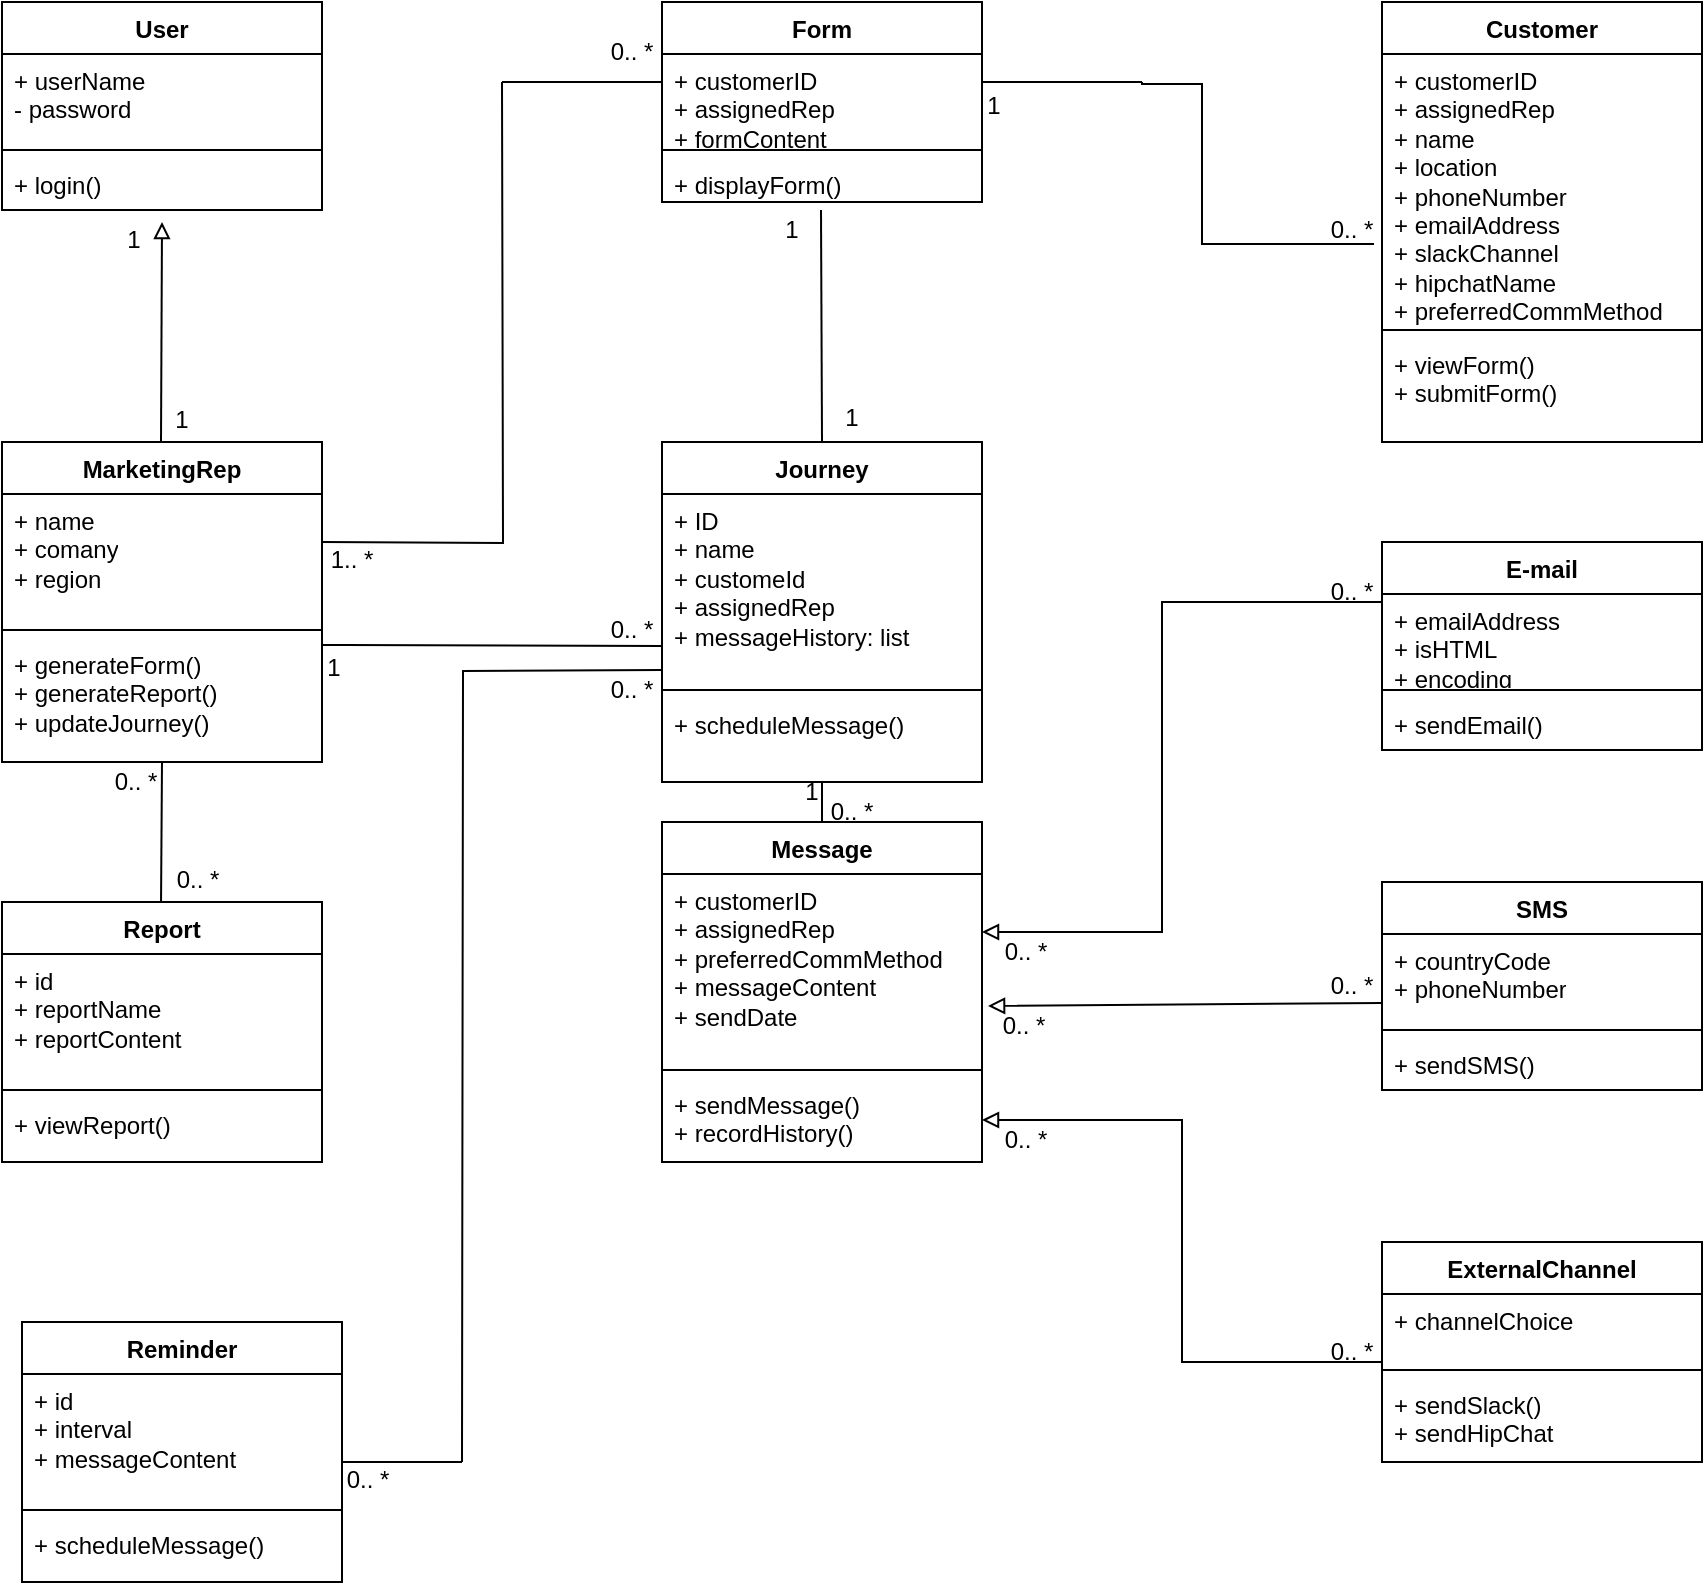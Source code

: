 <mxfile version="21.7.0" type="device">
  <diagram name="Página-1" id="13q3eHSmHgRCuUUV0wKx">
    <mxGraphModel dx="1434" dy="758" grid="1" gridSize="10" guides="1" tooltips="1" connect="1" arrows="1" fold="1" page="1" pageScale="1" pageWidth="1169" pageHeight="827" math="0" shadow="0">
      <root>
        <mxCell id="0" />
        <mxCell id="1" parent="0" />
        <mxCell id="9TtGT-7kSLPNAZYKs_DU-1" value="User" style="swimlane;fontStyle=1;align=center;verticalAlign=top;childLayout=stackLayout;horizontal=1;startSize=26;horizontalStack=0;resizeParent=1;resizeParentMax=0;resizeLast=0;collapsible=1;marginBottom=0;whiteSpace=wrap;html=1;" vertex="1" parent="1">
          <mxGeometry x="70" y="80" width="160" height="104" as="geometry" />
        </mxCell>
        <mxCell id="9TtGT-7kSLPNAZYKs_DU-2" value="+ userName&lt;br&gt;- password" style="text;strokeColor=none;fillColor=none;align=left;verticalAlign=top;spacingLeft=4;spacingRight=4;overflow=hidden;rotatable=0;points=[[0,0.5],[1,0.5]];portConstraint=eastwest;whiteSpace=wrap;html=1;" vertex="1" parent="9TtGT-7kSLPNAZYKs_DU-1">
          <mxGeometry y="26" width="160" height="44" as="geometry" />
        </mxCell>
        <mxCell id="9TtGT-7kSLPNAZYKs_DU-3" value="" style="line;strokeWidth=1;fillColor=none;align=left;verticalAlign=middle;spacingTop=-1;spacingLeft=3;spacingRight=3;rotatable=0;labelPosition=right;points=[];portConstraint=eastwest;strokeColor=inherit;" vertex="1" parent="9TtGT-7kSLPNAZYKs_DU-1">
          <mxGeometry y="70" width="160" height="8" as="geometry" />
        </mxCell>
        <mxCell id="9TtGT-7kSLPNAZYKs_DU-4" value="+ login()" style="text;strokeColor=none;fillColor=none;align=left;verticalAlign=top;spacingLeft=4;spacingRight=4;overflow=hidden;rotatable=0;points=[[0,0.5],[1,0.5]];portConstraint=eastwest;whiteSpace=wrap;html=1;" vertex="1" parent="9TtGT-7kSLPNAZYKs_DU-1">
          <mxGeometry y="78" width="160" height="26" as="geometry" />
        </mxCell>
        <mxCell id="9TtGT-7kSLPNAZYKs_DU-5" value="Form" style="swimlane;fontStyle=1;align=center;verticalAlign=top;childLayout=stackLayout;horizontal=1;startSize=26;horizontalStack=0;resizeParent=1;resizeParentMax=0;resizeLast=0;collapsible=1;marginBottom=0;whiteSpace=wrap;html=1;" vertex="1" parent="1">
          <mxGeometry x="400" y="80" width="160" height="100" as="geometry" />
        </mxCell>
        <mxCell id="9TtGT-7kSLPNAZYKs_DU-6" value="+ customerID&lt;br&gt;+ assignedRep&lt;br&gt;+ formContent" style="text;strokeColor=none;fillColor=none;align=left;verticalAlign=top;spacingLeft=4;spacingRight=4;overflow=hidden;rotatable=0;points=[[0,0.5],[1,0.5]];portConstraint=eastwest;whiteSpace=wrap;html=1;" vertex="1" parent="9TtGT-7kSLPNAZYKs_DU-5">
          <mxGeometry y="26" width="160" height="44" as="geometry" />
        </mxCell>
        <mxCell id="9TtGT-7kSLPNAZYKs_DU-7" value="" style="line;strokeWidth=1;fillColor=none;align=left;verticalAlign=middle;spacingTop=-1;spacingLeft=3;spacingRight=3;rotatable=0;labelPosition=right;points=[];portConstraint=eastwest;strokeColor=inherit;" vertex="1" parent="9TtGT-7kSLPNAZYKs_DU-5">
          <mxGeometry y="70" width="160" height="8" as="geometry" />
        </mxCell>
        <mxCell id="9TtGT-7kSLPNAZYKs_DU-8" value="+ displayForm()" style="text;strokeColor=none;fillColor=none;align=left;verticalAlign=top;spacingLeft=4;spacingRight=4;overflow=hidden;rotatable=0;points=[[0,0.5],[1,0.5]];portConstraint=eastwest;whiteSpace=wrap;html=1;" vertex="1" parent="9TtGT-7kSLPNAZYKs_DU-5">
          <mxGeometry y="78" width="160" height="22" as="geometry" />
        </mxCell>
        <mxCell id="9TtGT-7kSLPNAZYKs_DU-9" value="Customer" style="swimlane;fontStyle=1;align=center;verticalAlign=top;childLayout=stackLayout;horizontal=1;startSize=26;horizontalStack=0;resizeParent=1;resizeParentMax=0;resizeLast=0;collapsible=1;marginBottom=0;whiteSpace=wrap;html=1;" vertex="1" parent="1">
          <mxGeometry x="760" y="80" width="160" height="220" as="geometry" />
        </mxCell>
        <mxCell id="9TtGT-7kSLPNAZYKs_DU-10" value="+ customerID&lt;br&gt;+ assignedRep&lt;br&gt;+ name&lt;br&gt;+ location&lt;br&gt;+ phoneNumber&lt;br&gt;+ emailAddress&lt;br&gt;+ slackChannel&lt;br&gt;+ hipchatName&lt;br&gt;+ preferredCommMethod" style="text;strokeColor=none;fillColor=none;align=left;verticalAlign=top;spacingLeft=4;spacingRight=4;overflow=hidden;rotatable=0;points=[[0,0.5],[1,0.5]];portConstraint=eastwest;whiteSpace=wrap;html=1;" vertex="1" parent="9TtGT-7kSLPNAZYKs_DU-9">
          <mxGeometry y="26" width="160" height="134" as="geometry" />
        </mxCell>
        <mxCell id="9TtGT-7kSLPNAZYKs_DU-11" value="" style="line;strokeWidth=1;fillColor=none;align=left;verticalAlign=middle;spacingTop=-1;spacingLeft=3;spacingRight=3;rotatable=0;labelPosition=right;points=[];portConstraint=eastwest;strokeColor=inherit;" vertex="1" parent="9TtGT-7kSLPNAZYKs_DU-9">
          <mxGeometry y="160" width="160" height="8" as="geometry" />
        </mxCell>
        <mxCell id="9TtGT-7kSLPNAZYKs_DU-12" value="+ viewForm()&lt;br&gt;+ submitForm()" style="text;strokeColor=none;fillColor=none;align=left;verticalAlign=top;spacingLeft=4;spacingRight=4;overflow=hidden;rotatable=0;points=[[0,0.5],[1,0.5]];portConstraint=eastwest;whiteSpace=wrap;html=1;" vertex="1" parent="9TtGT-7kSLPNAZYKs_DU-9">
          <mxGeometry y="168" width="160" height="52" as="geometry" />
        </mxCell>
        <mxCell id="9TtGT-7kSLPNAZYKs_DU-17" value="E-mail" style="swimlane;fontStyle=1;align=center;verticalAlign=top;childLayout=stackLayout;horizontal=1;startSize=26;horizontalStack=0;resizeParent=1;resizeParentMax=0;resizeLast=0;collapsible=1;marginBottom=0;whiteSpace=wrap;html=1;" vertex="1" parent="1">
          <mxGeometry x="760" y="350" width="160" height="104" as="geometry" />
        </mxCell>
        <mxCell id="9TtGT-7kSLPNAZYKs_DU-18" value="+ emailAddress&lt;br&gt;+ isHTML&lt;br&gt;+ encoding" style="text;strokeColor=none;fillColor=none;align=left;verticalAlign=top;spacingLeft=4;spacingRight=4;overflow=hidden;rotatable=0;points=[[0,0.5],[1,0.5]];portConstraint=eastwest;whiteSpace=wrap;html=1;" vertex="1" parent="9TtGT-7kSLPNAZYKs_DU-17">
          <mxGeometry y="26" width="160" height="44" as="geometry" />
        </mxCell>
        <mxCell id="9TtGT-7kSLPNAZYKs_DU-19" value="" style="line;strokeWidth=1;fillColor=none;align=left;verticalAlign=middle;spacingTop=-1;spacingLeft=3;spacingRight=3;rotatable=0;labelPosition=right;points=[];portConstraint=eastwest;strokeColor=inherit;" vertex="1" parent="9TtGT-7kSLPNAZYKs_DU-17">
          <mxGeometry y="70" width="160" height="8" as="geometry" />
        </mxCell>
        <mxCell id="9TtGT-7kSLPNAZYKs_DU-20" value="+ sendEmail()" style="text;strokeColor=none;fillColor=none;align=left;verticalAlign=top;spacingLeft=4;spacingRight=4;overflow=hidden;rotatable=0;points=[[0,0.5],[1,0.5]];portConstraint=eastwest;whiteSpace=wrap;html=1;" vertex="1" parent="9TtGT-7kSLPNAZYKs_DU-17">
          <mxGeometry y="78" width="160" height="26" as="geometry" />
        </mxCell>
        <mxCell id="9TtGT-7kSLPNAZYKs_DU-21" value="SMS" style="swimlane;fontStyle=1;align=center;verticalAlign=top;childLayout=stackLayout;horizontal=1;startSize=26;horizontalStack=0;resizeParent=1;resizeParentMax=0;resizeLast=0;collapsible=1;marginBottom=0;whiteSpace=wrap;html=1;" vertex="1" parent="1">
          <mxGeometry x="760" y="520" width="160" height="104" as="geometry" />
        </mxCell>
        <mxCell id="9TtGT-7kSLPNAZYKs_DU-22" value="+ countryCode&lt;br&gt;+ phoneNumber&lt;br&gt;" style="text;strokeColor=none;fillColor=none;align=left;verticalAlign=top;spacingLeft=4;spacingRight=4;overflow=hidden;rotatable=0;points=[[0,0.5],[1,0.5]];portConstraint=eastwest;whiteSpace=wrap;html=1;" vertex="1" parent="9TtGT-7kSLPNAZYKs_DU-21">
          <mxGeometry y="26" width="160" height="44" as="geometry" />
        </mxCell>
        <mxCell id="9TtGT-7kSLPNAZYKs_DU-23" value="" style="line;strokeWidth=1;fillColor=none;align=left;verticalAlign=middle;spacingTop=-1;spacingLeft=3;spacingRight=3;rotatable=0;labelPosition=right;points=[];portConstraint=eastwest;strokeColor=inherit;" vertex="1" parent="9TtGT-7kSLPNAZYKs_DU-21">
          <mxGeometry y="70" width="160" height="8" as="geometry" />
        </mxCell>
        <mxCell id="9TtGT-7kSLPNAZYKs_DU-24" value="+ sendSMS()" style="text;strokeColor=none;fillColor=none;align=left;verticalAlign=top;spacingLeft=4;spacingRight=4;overflow=hidden;rotatable=0;points=[[0,0.5],[1,0.5]];portConstraint=eastwest;whiteSpace=wrap;html=1;" vertex="1" parent="9TtGT-7kSLPNAZYKs_DU-21">
          <mxGeometry y="78" width="160" height="26" as="geometry" />
        </mxCell>
        <mxCell id="9TtGT-7kSLPNAZYKs_DU-25" value="ExternalChannel" style="swimlane;fontStyle=1;align=center;verticalAlign=top;childLayout=stackLayout;horizontal=1;startSize=26;horizontalStack=0;resizeParent=1;resizeParentMax=0;resizeLast=0;collapsible=1;marginBottom=0;whiteSpace=wrap;html=1;" vertex="1" parent="1">
          <mxGeometry x="760" y="700" width="160" height="110" as="geometry" />
        </mxCell>
        <mxCell id="9TtGT-7kSLPNAZYKs_DU-26" value="+ channelChoice&lt;br&gt;" style="text;strokeColor=none;fillColor=none;align=left;verticalAlign=top;spacingLeft=4;spacingRight=4;overflow=hidden;rotatable=0;points=[[0,0.5],[1,0.5]];portConstraint=eastwest;whiteSpace=wrap;html=1;" vertex="1" parent="9TtGT-7kSLPNAZYKs_DU-25">
          <mxGeometry y="26" width="160" height="34" as="geometry" />
        </mxCell>
        <mxCell id="9TtGT-7kSLPNAZYKs_DU-27" value="" style="line;strokeWidth=1;fillColor=none;align=left;verticalAlign=middle;spacingTop=-1;spacingLeft=3;spacingRight=3;rotatable=0;labelPosition=right;points=[];portConstraint=eastwest;strokeColor=inherit;" vertex="1" parent="9TtGT-7kSLPNAZYKs_DU-25">
          <mxGeometry y="60" width="160" height="8" as="geometry" />
        </mxCell>
        <mxCell id="9TtGT-7kSLPNAZYKs_DU-28" value="+ sendSlack()&lt;br&gt;+ sendHipChat" style="text;strokeColor=none;fillColor=none;align=left;verticalAlign=top;spacingLeft=4;spacingRight=4;overflow=hidden;rotatable=0;points=[[0,0.5],[1,0.5]];portConstraint=eastwest;whiteSpace=wrap;html=1;" vertex="1" parent="9TtGT-7kSLPNAZYKs_DU-25">
          <mxGeometry y="68" width="160" height="42" as="geometry" />
        </mxCell>
        <mxCell id="9TtGT-7kSLPNAZYKs_DU-33" value="Journey" style="swimlane;fontStyle=1;align=center;verticalAlign=top;childLayout=stackLayout;horizontal=1;startSize=26;horizontalStack=0;resizeParent=1;resizeParentMax=0;resizeLast=0;collapsible=1;marginBottom=0;whiteSpace=wrap;html=1;" vertex="1" parent="1">
          <mxGeometry x="400" y="300" width="160" height="170" as="geometry" />
        </mxCell>
        <mxCell id="9TtGT-7kSLPNAZYKs_DU-34" value="+ ID&lt;br&gt;+ name&lt;br&gt;+ customeId&lt;br&gt;+ assignedRep&lt;br&gt;+ messageHistory: list&lt;br&gt;" style="text;strokeColor=none;fillColor=none;align=left;verticalAlign=top;spacingLeft=4;spacingRight=4;overflow=hidden;rotatable=0;points=[[0,0.5],[1,0.5]];portConstraint=eastwest;whiteSpace=wrap;html=1;" vertex="1" parent="9TtGT-7kSLPNAZYKs_DU-33">
          <mxGeometry y="26" width="160" height="94" as="geometry" />
        </mxCell>
        <mxCell id="9TtGT-7kSLPNAZYKs_DU-35" value="" style="line;strokeWidth=1;fillColor=none;align=left;verticalAlign=middle;spacingTop=-1;spacingLeft=3;spacingRight=3;rotatable=0;labelPosition=right;points=[];portConstraint=eastwest;strokeColor=inherit;" vertex="1" parent="9TtGT-7kSLPNAZYKs_DU-33">
          <mxGeometry y="120" width="160" height="8" as="geometry" />
        </mxCell>
        <mxCell id="9TtGT-7kSLPNAZYKs_DU-36" value="+ scheduleMessage()&lt;br&gt;" style="text;strokeColor=none;fillColor=none;align=left;verticalAlign=top;spacingLeft=4;spacingRight=4;overflow=hidden;rotatable=0;points=[[0,0.5],[1,0.5]];portConstraint=eastwest;whiteSpace=wrap;html=1;" vertex="1" parent="9TtGT-7kSLPNAZYKs_DU-33">
          <mxGeometry y="128" width="160" height="42" as="geometry" />
        </mxCell>
        <mxCell id="9TtGT-7kSLPNAZYKs_DU-37" value="Message" style="swimlane;fontStyle=1;align=center;verticalAlign=top;childLayout=stackLayout;horizontal=1;startSize=26;horizontalStack=0;resizeParent=1;resizeParentMax=0;resizeLast=0;collapsible=1;marginBottom=0;whiteSpace=wrap;html=1;" vertex="1" parent="1">
          <mxGeometry x="400" y="490" width="160" height="170" as="geometry" />
        </mxCell>
        <mxCell id="9TtGT-7kSLPNAZYKs_DU-38" value="+ customerID&lt;br&gt;+ assignedRep&lt;br&gt;+ preferredCommMethod&lt;br&gt;+ messageContent&lt;br&gt;+ sendDate" style="text;strokeColor=none;fillColor=none;align=left;verticalAlign=top;spacingLeft=4;spacingRight=4;overflow=hidden;rotatable=0;points=[[0,0.5],[1,0.5]];portConstraint=eastwest;whiteSpace=wrap;html=1;" vertex="1" parent="9TtGT-7kSLPNAZYKs_DU-37">
          <mxGeometry y="26" width="160" height="94" as="geometry" />
        </mxCell>
        <mxCell id="9TtGT-7kSLPNAZYKs_DU-39" value="" style="line;strokeWidth=1;fillColor=none;align=left;verticalAlign=middle;spacingTop=-1;spacingLeft=3;spacingRight=3;rotatable=0;labelPosition=right;points=[];portConstraint=eastwest;strokeColor=inherit;" vertex="1" parent="9TtGT-7kSLPNAZYKs_DU-37">
          <mxGeometry y="120" width="160" height="8" as="geometry" />
        </mxCell>
        <mxCell id="9TtGT-7kSLPNAZYKs_DU-40" value="+ sendMessage()&lt;br&gt;+ recordHistory()" style="text;strokeColor=none;fillColor=none;align=left;verticalAlign=top;spacingLeft=4;spacingRight=4;overflow=hidden;rotatable=0;points=[[0,0.5],[1,0.5]];portConstraint=eastwest;whiteSpace=wrap;html=1;" vertex="1" parent="9TtGT-7kSLPNAZYKs_DU-37">
          <mxGeometry y="128" width="160" height="42" as="geometry" />
        </mxCell>
        <mxCell id="9TtGT-7kSLPNAZYKs_DU-41" value="MarketingRep" style="swimlane;fontStyle=1;align=center;verticalAlign=top;childLayout=stackLayout;horizontal=1;startSize=26;horizontalStack=0;resizeParent=1;resizeParentMax=0;resizeLast=0;collapsible=1;marginBottom=0;whiteSpace=wrap;html=1;" vertex="1" parent="1">
          <mxGeometry x="70" y="300" width="160" height="160" as="geometry" />
        </mxCell>
        <mxCell id="9TtGT-7kSLPNAZYKs_DU-42" value="+ name&lt;br&gt;+ comany&lt;br&gt;+ region" style="text;strokeColor=none;fillColor=none;align=left;verticalAlign=top;spacingLeft=4;spacingRight=4;overflow=hidden;rotatable=0;points=[[0,0.5],[1,0.5]];portConstraint=eastwest;whiteSpace=wrap;html=1;" vertex="1" parent="9TtGT-7kSLPNAZYKs_DU-41">
          <mxGeometry y="26" width="160" height="64" as="geometry" />
        </mxCell>
        <mxCell id="9TtGT-7kSLPNAZYKs_DU-43" value="" style="line;strokeWidth=1;fillColor=none;align=left;verticalAlign=middle;spacingTop=-1;spacingLeft=3;spacingRight=3;rotatable=0;labelPosition=right;points=[];portConstraint=eastwest;strokeColor=inherit;" vertex="1" parent="9TtGT-7kSLPNAZYKs_DU-41">
          <mxGeometry y="90" width="160" height="8" as="geometry" />
        </mxCell>
        <mxCell id="9TtGT-7kSLPNAZYKs_DU-44" value="+ generateForm()&lt;br&gt;+ generateReport()&lt;br&gt;+ updateJourney()" style="text;strokeColor=none;fillColor=none;align=left;verticalAlign=top;spacingLeft=4;spacingRight=4;overflow=hidden;rotatable=0;points=[[0,0.5],[1,0.5]];portConstraint=eastwest;whiteSpace=wrap;html=1;" vertex="1" parent="9TtGT-7kSLPNAZYKs_DU-41">
          <mxGeometry y="98" width="160" height="62" as="geometry" />
        </mxCell>
        <mxCell id="9TtGT-7kSLPNAZYKs_DU-45" value="Report" style="swimlane;fontStyle=1;align=center;verticalAlign=top;childLayout=stackLayout;horizontal=1;startSize=26;horizontalStack=0;resizeParent=1;resizeParentMax=0;resizeLast=0;collapsible=1;marginBottom=0;whiteSpace=wrap;html=1;" vertex="1" parent="1">
          <mxGeometry x="70" y="530" width="160" height="130" as="geometry" />
        </mxCell>
        <mxCell id="9TtGT-7kSLPNAZYKs_DU-46" value="+ id&lt;br&gt;+ reportName&lt;br&gt;+ reportContent" style="text;strokeColor=none;fillColor=none;align=left;verticalAlign=top;spacingLeft=4;spacingRight=4;overflow=hidden;rotatable=0;points=[[0,0.5],[1,0.5]];portConstraint=eastwest;whiteSpace=wrap;html=1;" vertex="1" parent="9TtGT-7kSLPNAZYKs_DU-45">
          <mxGeometry y="26" width="160" height="64" as="geometry" />
        </mxCell>
        <mxCell id="9TtGT-7kSLPNAZYKs_DU-47" value="" style="line;strokeWidth=1;fillColor=none;align=left;verticalAlign=middle;spacingTop=-1;spacingLeft=3;spacingRight=3;rotatable=0;labelPosition=right;points=[];portConstraint=eastwest;strokeColor=inherit;" vertex="1" parent="9TtGT-7kSLPNAZYKs_DU-45">
          <mxGeometry y="90" width="160" height="8" as="geometry" />
        </mxCell>
        <mxCell id="9TtGT-7kSLPNAZYKs_DU-48" value="+ viewReport()" style="text;strokeColor=none;fillColor=none;align=left;verticalAlign=top;spacingLeft=4;spacingRight=4;overflow=hidden;rotatable=0;points=[[0,0.5],[1,0.5]];portConstraint=eastwest;whiteSpace=wrap;html=1;" vertex="1" parent="9TtGT-7kSLPNAZYKs_DU-45">
          <mxGeometry y="98" width="160" height="32" as="geometry" />
        </mxCell>
        <mxCell id="9TtGT-7kSLPNAZYKs_DU-49" value="Reminder" style="swimlane;fontStyle=1;align=center;verticalAlign=top;childLayout=stackLayout;horizontal=1;startSize=26;horizontalStack=0;resizeParent=1;resizeParentMax=0;resizeLast=0;collapsible=1;marginBottom=0;whiteSpace=wrap;html=1;" vertex="1" parent="1">
          <mxGeometry x="80" y="740" width="160" height="130" as="geometry" />
        </mxCell>
        <mxCell id="9TtGT-7kSLPNAZYKs_DU-50" value="+ id&lt;br&gt;+ interval&lt;br&gt;+ messageContent" style="text;strokeColor=none;fillColor=none;align=left;verticalAlign=top;spacingLeft=4;spacingRight=4;overflow=hidden;rotatable=0;points=[[0,0.5],[1,0.5]];portConstraint=eastwest;whiteSpace=wrap;html=1;" vertex="1" parent="9TtGT-7kSLPNAZYKs_DU-49">
          <mxGeometry y="26" width="160" height="64" as="geometry" />
        </mxCell>
        <mxCell id="9TtGT-7kSLPNAZYKs_DU-51" value="" style="line;strokeWidth=1;fillColor=none;align=left;verticalAlign=middle;spacingTop=-1;spacingLeft=3;spacingRight=3;rotatable=0;labelPosition=right;points=[];portConstraint=eastwest;strokeColor=inherit;" vertex="1" parent="9TtGT-7kSLPNAZYKs_DU-49">
          <mxGeometry y="90" width="160" height="8" as="geometry" />
        </mxCell>
        <mxCell id="9TtGT-7kSLPNAZYKs_DU-52" value="+ scheduleMessage()" style="text;strokeColor=none;fillColor=none;align=left;verticalAlign=top;spacingLeft=4;spacingRight=4;overflow=hidden;rotatable=0;points=[[0,0.5],[1,0.5]];portConstraint=eastwest;whiteSpace=wrap;html=1;" vertex="1" parent="9TtGT-7kSLPNAZYKs_DU-49">
          <mxGeometry y="98" width="160" height="32" as="geometry" />
        </mxCell>
        <mxCell id="9TtGT-7kSLPNAZYKs_DU-53" value="" style="endArrow=block;html=1;rounded=0;endFill=0;" edge="1" parent="1">
          <mxGeometry width="50" height="50" relative="1" as="geometry">
            <mxPoint x="149.5" y="300" as="sourcePoint" />
            <mxPoint x="150" y="190" as="targetPoint" />
          </mxGeometry>
        </mxCell>
        <mxCell id="9TtGT-7kSLPNAZYKs_DU-54" value="" style="endArrow=none;html=1;rounded=0;exitX=0.497;exitY=0;exitDx=0;exitDy=0;exitPerimeter=0;" edge="1" parent="1" source="9TtGT-7kSLPNAZYKs_DU-45">
          <mxGeometry width="50" height="50" relative="1" as="geometry">
            <mxPoint x="150" y="520" as="sourcePoint" />
            <mxPoint x="150" y="460" as="targetPoint" />
          </mxGeometry>
        </mxCell>
        <mxCell id="9TtGT-7kSLPNAZYKs_DU-55" value="" style="endArrow=none;html=1;rounded=0;edgeStyle=orthogonalEdgeStyle;" edge="1" parent="1">
          <mxGeometry width="50" height="50" relative="1" as="geometry">
            <mxPoint x="230" y="350" as="sourcePoint" />
            <mxPoint x="320" y="120" as="targetPoint" />
          </mxGeometry>
        </mxCell>
        <mxCell id="9TtGT-7kSLPNAZYKs_DU-56" value="" style="endArrow=none;html=1;rounded=0;" edge="1" parent="1">
          <mxGeometry width="50" height="50" relative="1" as="geometry">
            <mxPoint x="320" y="120" as="sourcePoint" />
            <mxPoint x="400" y="120" as="targetPoint" />
          </mxGeometry>
        </mxCell>
        <mxCell id="9TtGT-7kSLPNAZYKs_DU-57" value="" style="endArrow=none;html=1;rounded=0;" edge="1" parent="1">
          <mxGeometry width="50" height="50" relative="1" as="geometry">
            <mxPoint x="560" y="120" as="sourcePoint" />
            <mxPoint x="640" y="120" as="targetPoint" />
          </mxGeometry>
        </mxCell>
        <mxCell id="9TtGT-7kSLPNAZYKs_DU-58" value="" style="endArrow=none;html=1;rounded=0;edgeStyle=orthogonalEdgeStyle;exitX=-0.025;exitY=0.709;exitDx=0;exitDy=0;exitPerimeter=0;" edge="1" parent="1" source="9TtGT-7kSLPNAZYKs_DU-10">
          <mxGeometry width="50" height="50" relative="1" as="geometry">
            <mxPoint x="740" y="200" as="sourcePoint" />
            <mxPoint x="640" y="120" as="targetPoint" />
            <Array as="points">
              <mxPoint x="670" y="201" />
              <mxPoint x="670" y="121" />
            </Array>
          </mxGeometry>
        </mxCell>
        <mxCell id="9TtGT-7kSLPNAZYKs_DU-59" value="" style="endArrow=none;html=1;rounded=0;entryX=0;entryY=0.809;entryDx=0;entryDy=0;entryPerimeter=0;" edge="1" parent="1" target="9TtGT-7kSLPNAZYKs_DU-34">
          <mxGeometry width="50" height="50" relative="1" as="geometry">
            <mxPoint x="230" y="401.5" as="sourcePoint" />
            <mxPoint x="320" y="401.5" as="targetPoint" />
            <Array as="points">
              <mxPoint x="240" y="401.5" />
            </Array>
          </mxGeometry>
        </mxCell>
        <mxCell id="9TtGT-7kSLPNAZYKs_DU-61" value="" style="endArrow=none;html=1;rounded=0;endFill=0;edgeStyle=orthogonalEdgeStyle;" edge="1" parent="1">
          <mxGeometry width="50" height="50" relative="1" as="geometry">
            <mxPoint x="400" y="414" as="sourcePoint" />
            <mxPoint x="300" y="810" as="targetPoint" />
          </mxGeometry>
        </mxCell>
        <mxCell id="9TtGT-7kSLPNAZYKs_DU-62" value="" style="endArrow=none;html=1;rounded=0;" edge="1" parent="1">
          <mxGeometry width="50" height="50" relative="1" as="geometry">
            <mxPoint x="240" y="810" as="sourcePoint" />
            <mxPoint x="300" y="810" as="targetPoint" />
          </mxGeometry>
        </mxCell>
        <mxCell id="9TtGT-7kSLPNAZYKs_DU-63" value="" style="endArrow=none;html=1;rounded=0;exitX=0.5;exitY=0;exitDx=0;exitDy=0;" edge="1" parent="1" source="9TtGT-7kSLPNAZYKs_DU-33">
          <mxGeometry width="50" height="50" relative="1" as="geometry">
            <mxPoint x="479.5" y="254" as="sourcePoint" />
            <mxPoint x="479.5" y="184" as="targetPoint" />
          </mxGeometry>
        </mxCell>
        <mxCell id="9TtGT-7kSLPNAZYKs_DU-66" value="" style="endArrow=block;html=1;rounded=0;endFill=0;edgeStyle=elbowEdgeStyle;entryX=1;entryY=0.5;entryDx=0;entryDy=0;exitX=0;exitY=0.5;exitDx=0;exitDy=0;" edge="1" parent="1">
          <mxGeometry width="50" height="50" relative="1" as="geometry">
            <mxPoint x="760" y="380" as="sourcePoint" />
            <mxPoint x="560" y="545" as="targetPoint" />
            <Array as="points">
              <mxPoint x="650" y="472" />
            </Array>
          </mxGeometry>
        </mxCell>
        <mxCell id="9TtGT-7kSLPNAZYKs_DU-67" value="" style="endArrow=block;html=1;rounded=0;entryX=1.019;entryY=0.702;entryDx=0;entryDy=0;entryPerimeter=0;endFill=0;" edge="1" parent="1" target="9TtGT-7kSLPNAZYKs_DU-38">
          <mxGeometry width="50" height="50" relative="1" as="geometry">
            <mxPoint x="760" y="580.5" as="sourcePoint" />
            <mxPoint x="570" y="580" as="targetPoint" />
          </mxGeometry>
        </mxCell>
        <mxCell id="9TtGT-7kSLPNAZYKs_DU-68" value="" style="endArrow=block;html=1;rounded=0;edgeStyle=elbowEdgeStyle;endFill=0;exitX=0;exitY=1;exitDx=0;exitDy=0;exitPerimeter=0;entryX=1;entryY=0.5;entryDx=0;entryDy=0;" edge="1" parent="1" source="9TtGT-7kSLPNAZYKs_DU-26" target="9TtGT-7kSLPNAZYKs_DU-40">
          <mxGeometry width="50" height="50" relative="1" as="geometry">
            <mxPoint x="710" y="760" as="sourcePoint" />
            <mxPoint x="635" y="760" as="targetPoint" />
          </mxGeometry>
        </mxCell>
        <mxCell id="9TtGT-7kSLPNAZYKs_DU-69" value="1" style="text;html=1;strokeColor=none;fillColor=none;align=center;verticalAlign=middle;whiteSpace=wrap;rounded=0;" vertex="1" parent="1">
          <mxGeometry x="106" y="184" width="60" height="30" as="geometry" />
        </mxCell>
        <mxCell id="9TtGT-7kSLPNAZYKs_DU-70" value="1" style="text;html=1;strokeColor=none;fillColor=none;align=center;verticalAlign=middle;whiteSpace=wrap;rounded=0;" vertex="1" parent="1">
          <mxGeometry x="130" y="274" width="60" height="30" as="geometry" />
        </mxCell>
        <mxCell id="9TtGT-7kSLPNAZYKs_DU-71" value="0.. *" style="text;html=1;strokeColor=none;fillColor=none;align=center;verticalAlign=middle;whiteSpace=wrap;rounded=0;" vertex="1" parent="1">
          <mxGeometry x="370" y="90" width="30" height="30" as="geometry" />
        </mxCell>
        <mxCell id="9TtGT-7kSLPNAZYKs_DU-73" value="1.. *" style="text;html=1;strokeColor=none;fillColor=none;align=center;verticalAlign=middle;whiteSpace=wrap;rounded=0;" vertex="1" parent="1">
          <mxGeometry x="230" y="344" width="30" height="30" as="geometry" />
        </mxCell>
        <mxCell id="9TtGT-7kSLPNAZYKs_DU-74" value="0.. *" style="text;html=1;strokeColor=none;fillColor=none;align=center;verticalAlign=middle;whiteSpace=wrap;rounded=0;" vertex="1" parent="1">
          <mxGeometry x="370" y="379" width="30" height="30" as="geometry" />
        </mxCell>
        <mxCell id="9TtGT-7kSLPNAZYKs_DU-76" value="1" style="text;html=1;strokeColor=none;fillColor=none;align=center;verticalAlign=middle;whiteSpace=wrap;rounded=0;" vertex="1" parent="1">
          <mxGeometry x="206" y="398" width="60" height="30" as="geometry" />
        </mxCell>
        <mxCell id="9TtGT-7kSLPNAZYKs_DU-77" value="0.. *" style="text;html=1;strokeColor=none;fillColor=none;align=center;verticalAlign=middle;whiteSpace=wrap;rounded=0;" vertex="1" parent="1">
          <mxGeometry x="370" y="409" width="30" height="30" as="geometry" />
        </mxCell>
        <mxCell id="9TtGT-7kSLPNAZYKs_DU-78" value="0.. *" style="text;html=1;strokeColor=none;fillColor=none;align=center;verticalAlign=middle;whiteSpace=wrap;rounded=0;" vertex="1" parent="1">
          <mxGeometry x="238" y="804" width="30" height="30" as="geometry" />
        </mxCell>
        <mxCell id="9TtGT-7kSLPNAZYKs_DU-79" value="0.. *" style="text;html=1;strokeColor=none;fillColor=none;align=center;verticalAlign=middle;whiteSpace=wrap;rounded=0;" vertex="1" parent="1">
          <mxGeometry x="122" y="455" width="30" height="30" as="geometry" />
        </mxCell>
        <mxCell id="9TtGT-7kSLPNAZYKs_DU-81" value="0.. *" style="text;html=1;strokeColor=none;fillColor=none;align=center;verticalAlign=middle;whiteSpace=wrap;rounded=0;" vertex="1" parent="1">
          <mxGeometry x="153" y="504" width="30" height="30" as="geometry" />
        </mxCell>
        <mxCell id="9TtGT-7kSLPNAZYKs_DU-82" value="0.. *" style="text;html=1;strokeColor=none;fillColor=none;align=center;verticalAlign=middle;whiteSpace=wrap;rounded=0;" vertex="1" parent="1">
          <mxGeometry x="730" y="740" width="30" height="30" as="geometry" />
        </mxCell>
        <mxCell id="9TtGT-7kSLPNAZYKs_DU-83" value="0.. *" style="text;html=1;strokeColor=none;fillColor=none;align=center;verticalAlign=middle;whiteSpace=wrap;rounded=0;" vertex="1" parent="1">
          <mxGeometry x="567" y="634" width="30" height="30" as="geometry" />
        </mxCell>
        <mxCell id="9TtGT-7kSLPNAZYKs_DU-84" value="0.. *" style="text;html=1;strokeColor=none;fillColor=none;align=center;verticalAlign=middle;whiteSpace=wrap;rounded=0;" vertex="1" parent="1">
          <mxGeometry x="566" y="577" width="30" height="30" as="geometry" />
        </mxCell>
        <mxCell id="9TtGT-7kSLPNAZYKs_DU-85" value="0.. *" style="text;html=1;strokeColor=none;fillColor=none;align=center;verticalAlign=middle;whiteSpace=wrap;rounded=0;" vertex="1" parent="1">
          <mxGeometry x="730" y="557" width="30" height="30" as="geometry" />
        </mxCell>
        <mxCell id="9TtGT-7kSLPNAZYKs_DU-86" value="0.. *" style="text;html=1;strokeColor=none;fillColor=none;align=center;verticalAlign=middle;whiteSpace=wrap;rounded=0;" vertex="1" parent="1">
          <mxGeometry x="567" y="540" width="30" height="30" as="geometry" />
        </mxCell>
        <mxCell id="9TtGT-7kSLPNAZYKs_DU-87" value="0.. *" style="text;html=1;strokeColor=none;fillColor=none;align=center;verticalAlign=middle;whiteSpace=wrap;rounded=0;" vertex="1" parent="1">
          <mxGeometry x="730" y="360" width="30" height="30" as="geometry" />
        </mxCell>
        <mxCell id="9TtGT-7kSLPNAZYKs_DU-89" value="0.. *" style="text;html=1;strokeColor=none;fillColor=none;align=center;verticalAlign=middle;whiteSpace=wrap;rounded=0;" vertex="1" parent="1">
          <mxGeometry x="730" y="179" width="30" height="30" as="geometry" />
        </mxCell>
        <mxCell id="9TtGT-7kSLPNAZYKs_DU-90" value="1" style="text;html=1;strokeColor=none;fillColor=none;align=center;verticalAlign=middle;whiteSpace=wrap;rounded=0;" vertex="1" parent="1">
          <mxGeometry x="536" y="117" width="60" height="30" as="geometry" />
        </mxCell>
        <mxCell id="9TtGT-7kSLPNAZYKs_DU-91" value="1" style="text;html=1;strokeColor=none;fillColor=none;align=center;verticalAlign=middle;whiteSpace=wrap;rounded=0;" vertex="1" parent="1">
          <mxGeometry x="450" y="179" width="30" height="30" as="geometry" />
        </mxCell>
        <mxCell id="9TtGT-7kSLPNAZYKs_DU-93" value="1" style="text;html=1;strokeColor=none;fillColor=none;align=center;verticalAlign=middle;whiteSpace=wrap;rounded=0;" vertex="1" parent="1">
          <mxGeometry x="480" y="273" width="30" height="30" as="geometry" />
        </mxCell>
        <mxCell id="9TtGT-7kSLPNAZYKs_DU-94" value="" style="endArrow=none;html=1;rounded=0;" edge="1" parent="1">
          <mxGeometry width="50" height="50" relative="1" as="geometry">
            <mxPoint x="480" y="490" as="sourcePoint" />
            <mxPoint x="480" y="470" as="targetPoint" />
          </mxGeometry>
        </mxCell>
        <mxCell id="9TtGT-7kSLPNAZYKs_DU-95" value="1" style="text;html=1;strokeColor=none;fillColor=none;align=center;verticalAlign=middle;whiteSpace=wrap;rounded=0;" vertex="1" parent="1">
          <mxGeometry x="460" y="460" width="30" height="30" as="geometry" />
        </mxCell>
        <mxCell id="9TtGT-7kSLPNAZYKs_DU-96" value="0.. *" style="text;html=1;strokeColor=none;fillColor=none;align=center;verticalAlign=middle;whiteSpace=wrap;rounded=0;" vertex="1" parent="1">
          <mxGeometry x="480" y="470" width="30" height="30" as="geometry" />
        </mxCell>
      </root>
    </mxGraphModel>
  </diagram>
</mxfile>
